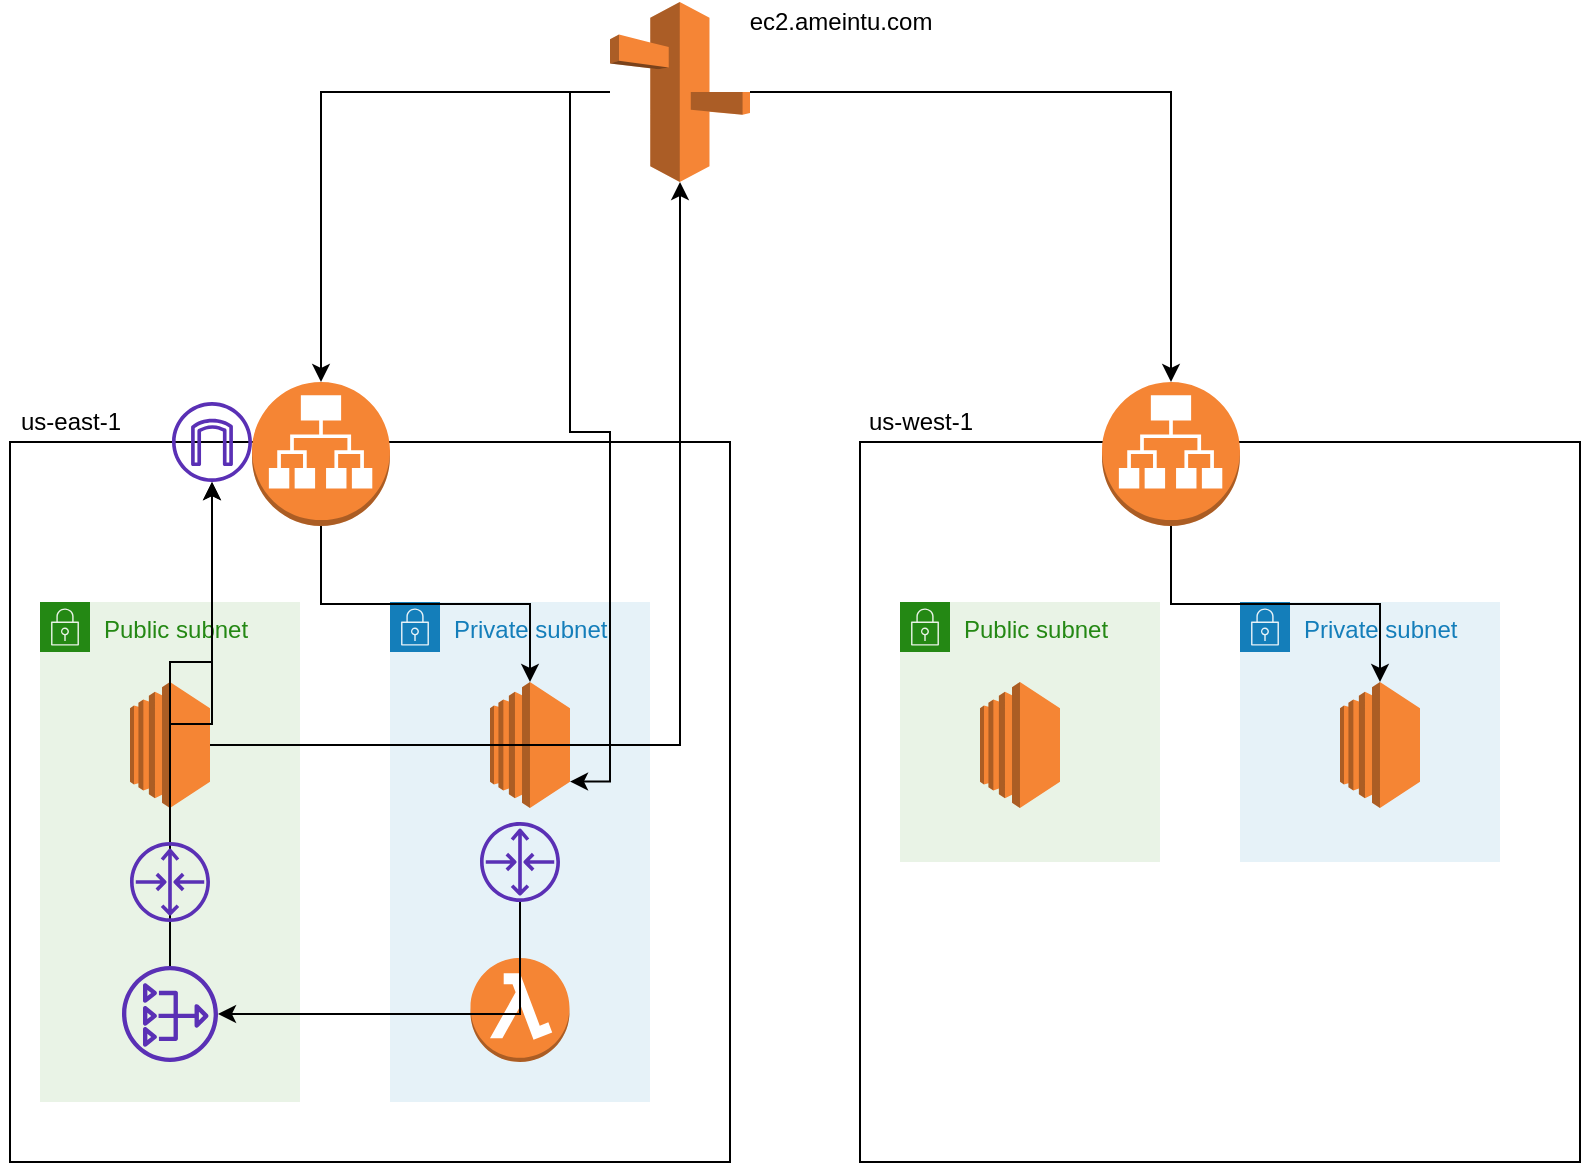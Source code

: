 <mxfile version="13.9.9" type="device"><diagram id="R07xGoItZKlTV4cHfHf2" name="Page-1"><mxGraphModel dx="1019" dy="587" grid="1" gridSize="10" guides="1" tooltips="1" connect="1" arrows="1" fold="1" page="1" pageScale="1" pageWidth="850" pageHeight="1100" math="0" shadow="0"><root><mxCell id="0"/><mxCell id="1" parent="0"/><mxCell id="MCg_RPZQ8U6MtryykvO_-1" value="" style="whiteSpace=wrap;html=1;aspect=fixed;" vertex="1" parent="1"><mxGeometry x="40" y="240" width="360" height="360" as="geometry"/></mxCell><mxCell id="MCg_RPZQ8U6MtryykvO_-2" value="us-east-1" style="text;html=1;align=center;verticalAlign=middle;resizable=0;points=[];autosize=1;" vertex="1" parent="1"><mxGeometry x="35" y="220" width="70" height="20" as="geometry"/></mxCell><mxCell id="MCg_RPZQ8U6MtryykvO_-4" value="Public subnet" style="points=[[0,0],[0.25,0],[0.5,0],[0.75,0],[1,0],[1,0.25],[1,0.5],[1,0.75],[1,1],[0.75,1],[0.5,1],[0.25,1],[0,1],[0,0.75],[0,0.5],[0,0.25]];outlineConnect=0;gradientColor=none;html=1;whiteSpace=wrap;fontSize=12;fontStyle=0;shape=mxgraph.aws4.group;grIcon=mxgraph.aws4.group_security_group;grStroke=0;strokeColor=#248814;fillColor=#E9F3E6;verticalAlign=top;align=left;spacingLeft=30;fontColor=#248814;dashed=0;" vertex="1" parent="1"><mxGeometry x="55" y="320" width="130" height="250" as="geometry"/></mxCell><mxCell id="MCg_RPZQ8U6MtryykvO_-5" value="Private subnet" style="points=[[0,0],[0.25,0],[0.5,0],[0.75,0],[1,0],[1,0.25],[1,0.5],[1,0.75],[1,1],[0.75,1],[0.5,1],[0.25,1],[0,1],[0,0.75],[0,0.5],[0,0.25]];outlineConnect=0;gradientColor=none;html=1;whiteSpace=wrap;fontSize=12;fontStyle=0;shape=mxgraph.aws4.group;grIcon=mxgraph.aws4.group_security_group;grStroke=0;strokeColor=#147EBA;fillColor=#E6F2F8;verticalAlign=top;align=left;spacingLeft=30;fontColor=#147EBA;dashed=0;" vertex="1" parent="1"><mxGeometry x="230" y="320" width="130" height="250" as="geometry"/></mxCell><mxCell id="MCg_RPZQ8U6MtryykvO_-6" value="" style="outlineConnect=0;dashed=0;verticalLabelPosition=bottom;verticalAlign=top;align=center;html=1;shape=mxgraph.aws3.ec2;fillColor=#F58534;gradientColor=none;" vertex="1" parent="1"><mxGeometry x="280" y="360" width="40" height="63" as="geometry"/></mxCell><mxCell id="MCg_RPZQ8U6MtryykvO_-12" style="edgeStyle=orthogonalEdgeStyle;rounded=0;orthogonalLoop=1;jettySize=auto;html=1;" edge="1" parent="1" source="MCg_RPZQ8U6MtryykvO_-7" target="MCg_RPZQ8U6MtryykvO_-9"><mxGeometry relative="1" as="geometry"/></mxCell><mxCell id="MCg_RPZQ8U6MtryykvO_-7" value="" style="outlineConnect=0;dashed=0;verticalLabelPosition=bottom;verticalAlign=top;align=center;html=1;shape=mxgraph.aws3.ec2;fillColor=#F58534;gradientColor=none;" vertex="1" parent="1"><mxGeometry x="100" y="360" width="40" height="63" as="geometry"/></mxCell><mxCell id="MCg_RPZQ8U6MtryykvO_-11" style="edgeStyle=orthogonalEdgeStyle;rounded=0;orthogonalLoop=1;jettySize=auto;html=1;exitX=0.5;exitY=1;exitDx=0;exitDy=0;exitPerimeter=0;" edge="1" parent="1" source="MCg_RPZQ8U6MtryykvO_-8" target="MCg_RPZQ8U6MtryykvO_-6"><mxGeometry relative="1" as="geometry"/></mxCell><mxCell id="MCg_RPZQ8U6MtryykvO_-8" value="" style="outlineConnect=0;dashed=0;verticalLabelPosition=bottom;verticalAlign=top;align=center;html=1;shape=mxgraph.aws3.application_load_balancer;fillColor=#F58534;gradientColor=none;" vertex="1" parent="1"><mxGeometry x="161" y="210" width="69" height="72" as="geometry"/></mxCell><mxCell id="MCg_RPZQ8U6MtryykvO_-10" style="edgeStyle=orthogonalEdgeStyle;rounded=0;orthogonalLoop=1;jettySize=auto;html=1;entryX=0.5;entryY=0;entryDx=0;entryDy=0;entryPerimeter=0;" edge="1" parent="1" source="MCg_RPZQ8U6MtryykvO_-9" target="MCg_RPZQ8U6MtryykvO_-8"><mxGeometry relative="1" as="geometry"/></mxCell><mxCell id="MCg_RPZQ8U6MtryykvO_-13" style="edgeStyle=orthogonalEdgeStyle;rounded=0;orthogonalLoop=1;jettySize=auto;html=1;entryX=1;entryY=0.79;entryDx=0;entryDy=0;entryPerimeter=0;" edge="1" parent="1" source="MCg_RPZQ8U6MtryykvO_-9" target="MCg_RPZQ8U6MtryykvO_-6"><mxGeometry relative="1" as="geometry"/></mxCell><mxCell id="MCg_RPZQ8U6MtryykvO_-25" style="edgeStyle=orthogonalEdgeStyle;rounded=0;orthogonalLoop=1;jettySize=auto;html=1;entryX=0.5;entryY=0;entryDx=0;entryDy=0;entryPerimeter=0;" edge="1" parent="1" source="MCg_RPZQ8U6MtryykvO_-9" target="MCg_RPZQ8U6MtryykvO_-24"><mxGeometry relative="1" as="geometry"/></mxCell><mxCell id="MCg_RPZQ8U6MtryykvO_-9" value="" style="outlineConnect=0;dashed=0;verticalLabelPosition=bottom;verticalAlign=top;align=center;html=1;shape=mxgraph.aws3.route_53;fillColor=#F58536;gradientColor=none;" vertex="1" parent="1"><mxGeometry x="340" y="20" width="70" height="90" as="geometry"/></mxCell><mxCell id="MCg_RPZQ8U6MtryykvO_-17" value="" style="whiteSpace=wrap;html=1;aspect=fixed;" vertex="1" parent="1"><mxGeometry x="465" y="240" width="360" height="360" as="geometry"/></mxCell><mxCell id="MCg_RPZQ8U6MtryykvO_-18" value="us-west-1" style="text;html=1;align=center;verticalAlign=middle;resizable=0;points=[];autosize=1;" vertex="1" parent="1"><mxGeometry x="460" y="220" width="70" height="20" as="geometry"/></mxCell><mxCell id="MCg_RPZQ8U6MtryykvO_-19" value="Public subnet" style="points=[[0,0],[0.25,0],[0.5,0],[0.75,0],[1,0],[1,0.25],[1,0.5],[1,0.75],[1,1],[0.75,1],[0.5,1],[0.25,1],[0,1],[0,0.75],[0,0.5],[0,0.25]];outlineConnect=0;gradientColor=none;html=1;whiteSpace=wrap;fontSize=12;fontStyle=0;shape=mxgraph.aws4.group;grIcon=mxgraph.aws4.group_security_group;grStroke=0;strokeColor=#248814;fillColor=#E9F3E6;verticalAlign=top;align=left;spacingLeft=30;fontColor=#248814;dashed=0;" vertex="1" parent="1"><mxGeometry x="485" y="320" width="130" height="130" as="geometry"/></mxCell><mxCell id="MCg_RPZQ8U6MtryykvO_-20" value="Private subnet" style="points=[[0,0],[0.25,0],[0.5,0],[0.75,0],[1,0],[1,0.25],[1,0.5],[1,0.75],[1,1],[0.75,1],[0.5,1],[0.25,1],[0,1],[0,0.75],[0,0.5],[0,0.25]];outlineConnect=0;gradientColor=none;html=1;whiteSpace=wrap;fontSize=12;fontStyle=0;shape=mxgraph.aws4.group;grIcon=mxgraph.aws4.group_security_group;grStroke=0;strokeColor=#147EBA;fillColor=#E6F2F8;verticalAlign=top;align=left;spacingLeft=30;fontColor=#147EBA;dashed=0;" vertex="1" parent="1"><mxGeometry x="655" y="320" width="130" height="130" as="geometry"/></mxCell><mxCell id="MCg_RPZQ8U6MtryykvO_-21" value="" style="outlineConnect=0;dashed=0;verticalLabelPosition=bottom;verticalAlign=top;align=center;html=1;shape=mxgraph.aws3.ec2;fillColor=#F58534;gradientColor=none;" vertex="1" parent="1"><mxGeometry x="705" y="360" width="40" height="63" as="geometry"/></mxCell><mxCell id="MCg_RPZQ8U6MtryykvO_-22" value="" style="outlineConnect=0;dashed=0;verticalLabelPosition=bottom;verticalAlign=top;align=center;html=1;shape=mxgraph.aws3.ec2;fillColor=#F58534;gradientColor=none;" vertex="1" parent="1"><mxGeometry x="525" y="360" width="40" height="63" as="geometry"/></mxCell><mxCell id="MCg_RPZQ8U6MtryykvO_-23" style="edgeStyle=orthogonalEdgeStyle;rounded=0;orthogonalLoop=1;jettySize=auto;html=1;exitX=0.5;exitY=1;exitDx=0;exitDy=0;exitPerimeter=0;" edge="1" parent="1" source="MCg_RPZQ8U6MtryykvO_-24" target="MCg_RPZQ8U6MtryykvO_-21"><mxGeometry relative="1" as="geometry"/></mxCell><mxCell id="MCg_RPZQ8U6MtryykvO_-24" value="" style="outlineConnect=0;dashed=0;verticalLabelPosition=bottom;verticalAlign=top;align=center;html=1;shape=mxgraph.aws3.application_load_balancer;fillColor=#F58534;gradientColor=none;" vertex="1" parent="1"><mxGeometry x="586" y="210" width="69" height="72" as="geometry"/></mxCell><mxCell id="MCg_RPZQ8U6MtryykvO_-26" value="ec2.ameintu.com" style="text;html=1;align=center;verticalAlign=middle;resizable=0;points=[];autosize=1;" vertex="1" parent="1"><mxGeometry x="400" y="20" width="110" height="20" as="geometry"/></mxCell><mxCell id="MCg_RPZQ8U6MtryykvO_-27" value="" style="outlineConnect=0;dashed=0;verticalLabelPosition=bottom;verticalAlign=top;align=center;html=1;shape=mxgraph.aws3.lambda_function;fillColor=#F58534;gradientColor=none;" vertex="1" parent="1"><mxGeometry x="270.25" y="498" width="49.5" height="52" as="geometry"/></mxCell><mxCell id="MCg_RPZQ8U6MtryykvO_-36" style="edgeStyle=orthogonalEdgeStyle;rounded=0;orthogonalLoop=1;jettySize=auto;html=1;" edge="1" parent="1" source="MCg_RPZQ8U6MtryykvO_-28" target="MCg_RPZQ8U6MtryykvO_-33"><mxGeometry relative="1" as="geometry"/></mxCell><mxCell id="MCg_RPZQ8U6MtryykvO_-28" value="" style="outlineConnect=0;fontColor=#232F3E;gradientColor=none;fillColor=#5A30B5;strokeColor=none;dashed=0;verticalLabelPosition=bottom;verticalAlign=top;align=center;html=1;fontSize=12;fontStyle=0;aspect=fixed;pointerEvents=1;shape=mxgraph.aws4.nat_gateway;" vertex="1" parent="1"><mxGeometry x="96" y="502" width="48" height="48" as="geometry"/></mxCell><mxCell id="MCg_RPZQ8U6MtryykvO_-37" style="edgeStyle=orthogonalEdgeStyle;rounded=0;orthogonalLoop=1;jettySize=auto;html=1;" edge="1" parent="1" source="MCg_RPZQ8U6MtryykvO_-30" target="MCg_RPZQ8U6MtryykvO_-28"><mxGeometry relative="1" as="geometry"><Array as="points"><mxPoint x="295" y="526"/></Array></mxGeometry></mxCell><mxCell id="MCg_RPZQ8U6MtryykvO_-30" value="" style="outlineConnect=0;fontColor=#232F3E;gradientColor=none;fillColor=#5A30B5;strokeColor=none;dashed=0;verticalLabelPosition=bottom;verticalAlign=top;align=center;html=1;fontSize=12;fontStyle=0;aspect=fixed;pointerEvents=1;shape=mxgraph.aws4.router;" vertex="1" parent="1"><mxGeometry x="275" y="430" width="40" height="40" as="geometry"/></mxCell><mxCell id="MCg_RPZQ8U6MtryykvO_-34" style="edgeStyle=orthogonalEdgeStyle;rounded=0;orthogonalLoop=1;jettySize=auto;html=1;" edge="1" parent="1" source="MCg_RPZQ8U6MtryykvO_-31" target="MCg_RPZQ8U6MtryykvO_-33"><mxGeometry relative="1" as="geometry"/></mxCell><mxCell id="MCg_RPZQ8U6MtryykvO_-31" value="" style="outlineConnect=0;fontColor=#232F3E;gradientColor=none;fillColor=#5A30B5;strokeColor=none;dashed=0;verticalLabelPosition=bottom;verticalAlign=top;align=center;html=1;fontSize=12;fontStyle=0;aspect=fixed;pointerEvents=1;shape=mxgraph.aws4.router;" vertex="1" parent="1"><mxGeometry x="100" y="440" width="40" height="40" as="geometry"/></mxCell><mxCell id="MCg_RPZQ8U6MtryykvO_-33" value="" style="outlineConnect=0;fontColor=#232F3E;gradientColor=none;fillColor=#5A30B5;strokeColor=none;dashed=0;verticalLabelPosition=bottom;verticalAlign=top;align=center;html=1;fontSize=12;fontStyle=0;aspect=fixed;pointerEvents=1;shape=mxgraph.aws4.internet_gateway;" vertex="1" parent="1"><mxGeometry x="121" y="220" width="40" height="40" as="geometry"/></mxCell></root></mxGraphModel></diagram></mxfile>